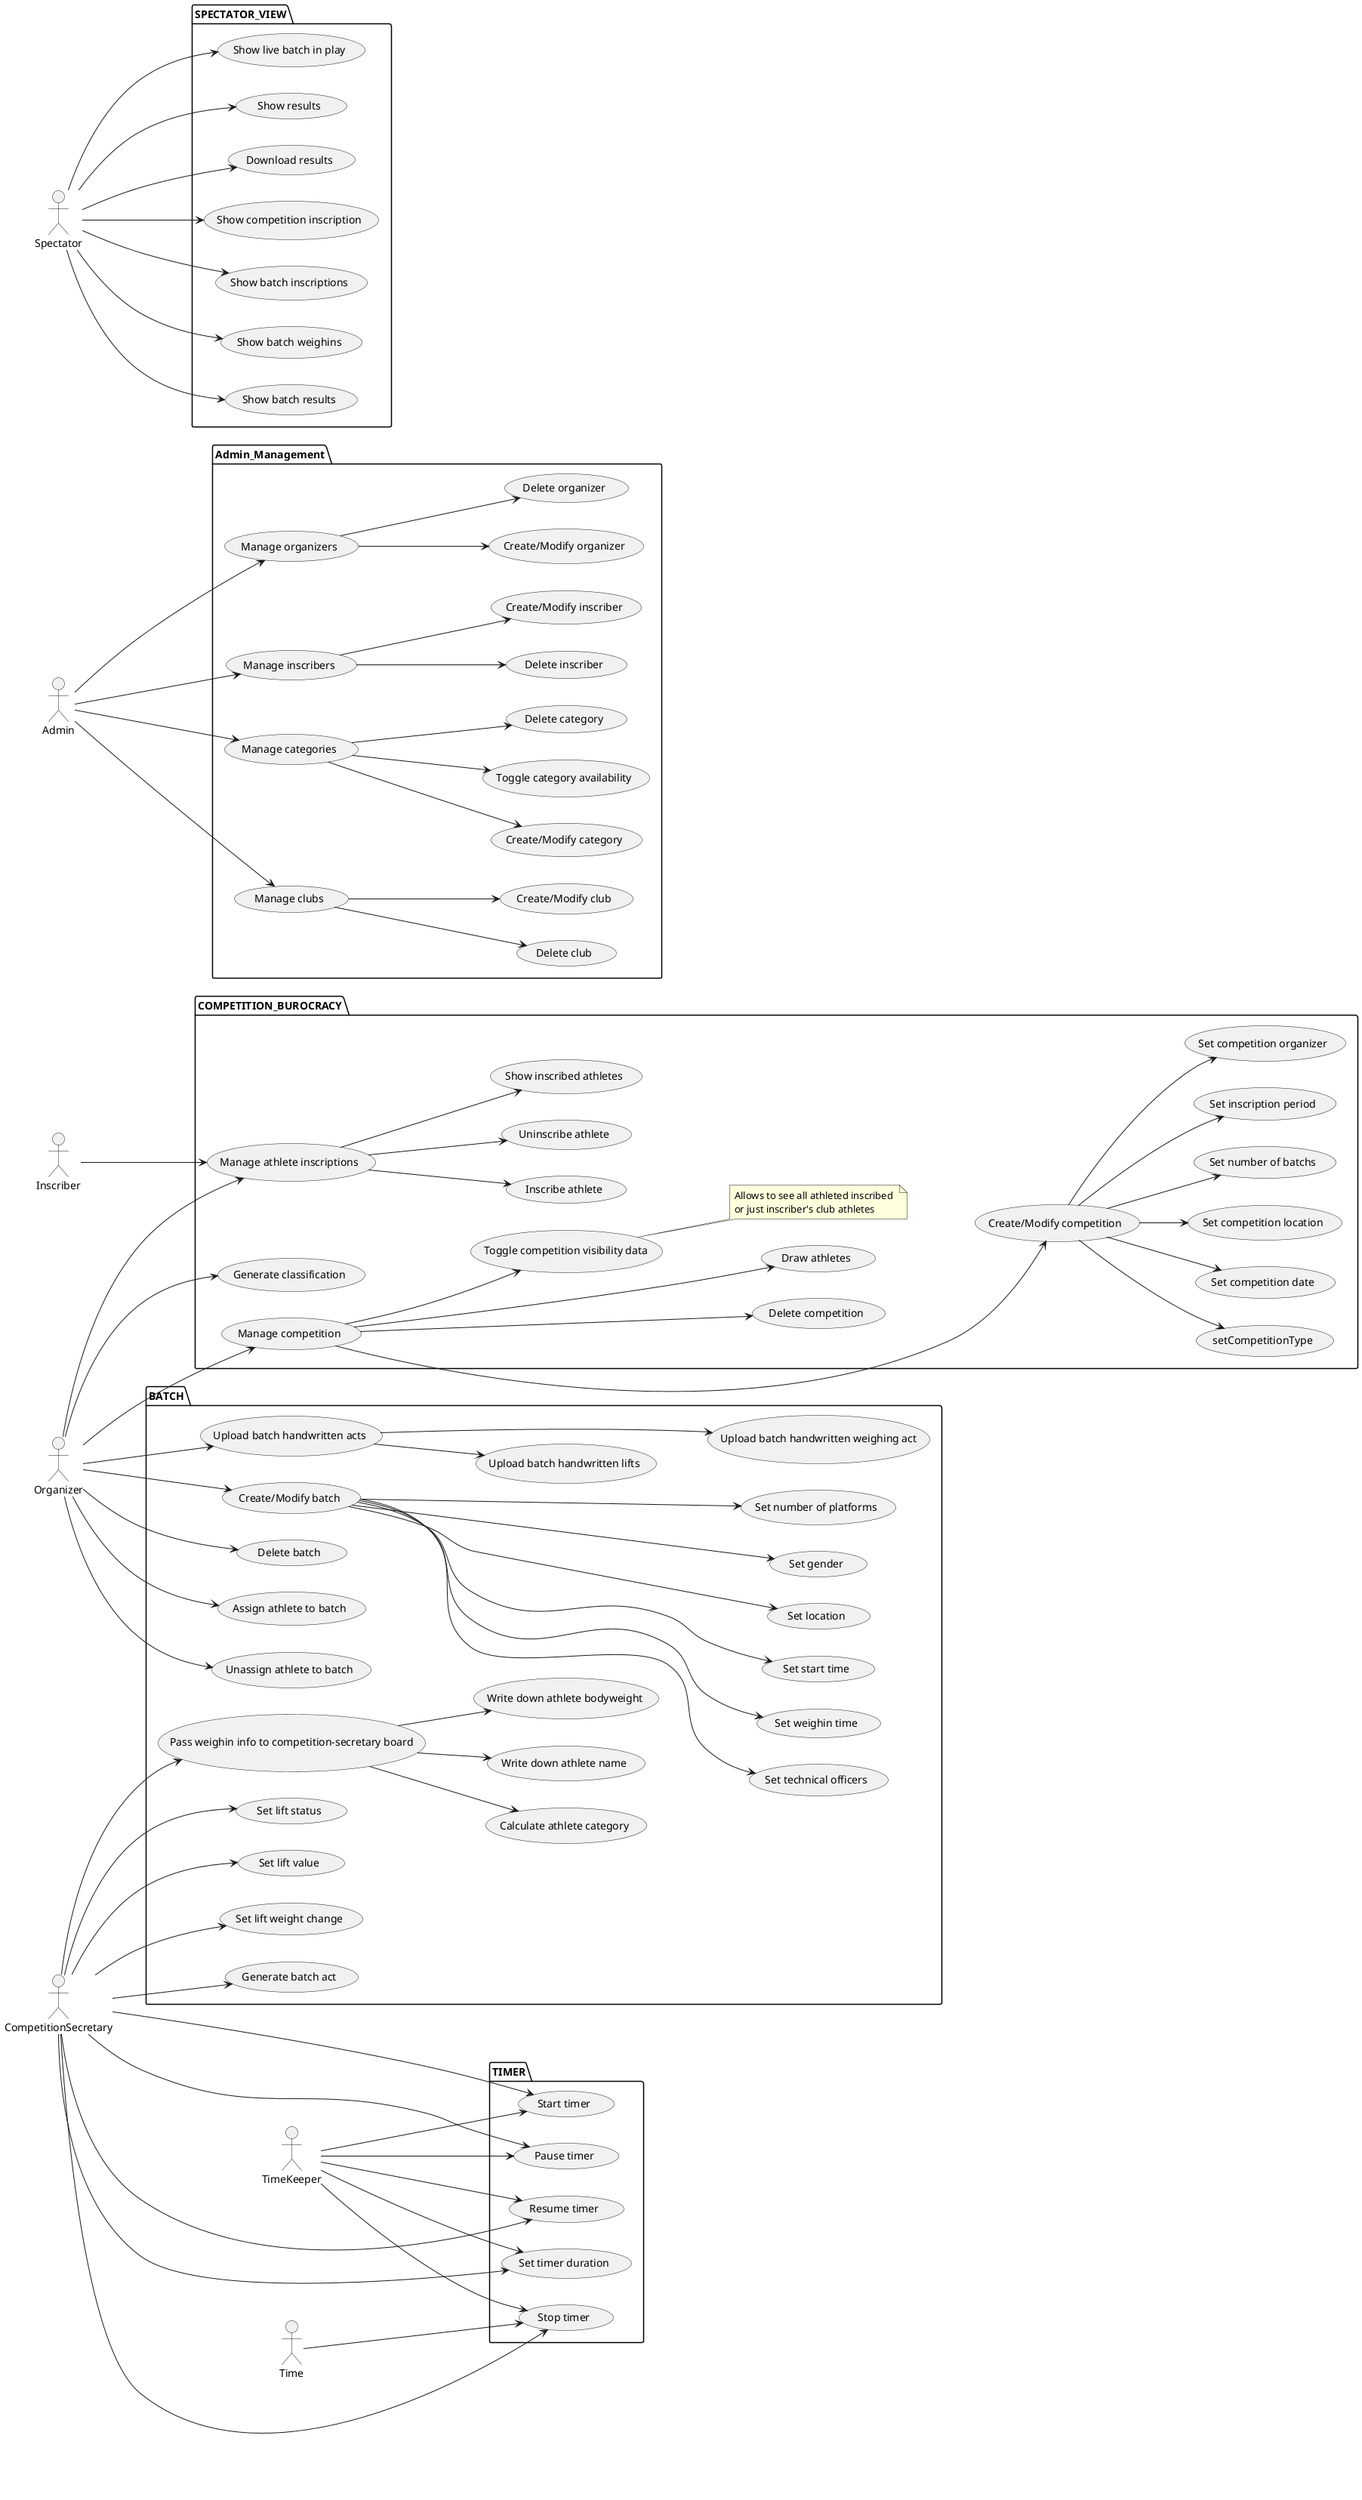 @startuml
left to right direction

actor Organizer as Organizer
actor Inscriber as Inscriber
actor Admin as Admin
actor Time as Time
actor TimeKeeper as TimeKeeper
actor Spectator as Spectator
actor CompetitionSecretary as CompetitionSecretary

package Admin_Management {
  usecase "Create/Modify club" as createClub
  usecase "Delete club" as deleteClub
  usecase "Manage clubs" as manageClubs

  usecase "Create/Modify organizer" as createOrganizer
  usecase "Delete organizer" as deleteOrganizer
  usecase "Manage organizers" as manageOrganizers

  usecase "Delete inscriber" as deleteInscriber
  usecase "Create/Modify inscriber" as createInscriber
  usecase "Manage inscribers" as manageInscribers

  usecase "Toggle category availability" as toggleCategory
  usecase "Delete category" as deleteCategory
  usecase "Create/Modify category" as createCategory
  usecase "Manage categories" as manageCategories
}

manageClubs --> createClub
manageClubs --> deleteClub
Admin --> manageClubs

manageOrganizers --> deleteOrganizer
manageOrganizers --> createOrganizer
Admin --> manageOrganizers

manageInscribers --> deleteInscriber
manageInscribers --> createInscriber
Admin --> manageInscribers

manageCategories --> deleteCategory
manageCategories --> createCategory
manageCategories --> toggleCategory
Admin --> manageCategories

package COMPETITION_BUROCRACY {
  usecase "Create/Modify competition" as createCompetition
  usecase "Delete competition" as deleteCompetition
  usecase "Manage competition" as manageCompetition

  usecase "Draw athletes" as drawAthletes
  usecase "setCompetitionType" as setCompetitionType
  usecase "Set competition date" as setCompetitionDate
  usecase "Set competition location" as setCompetitionLocation
  usecase "Set number of batchs" as setNumberOfBatchs
  usecase "Set inscription period" as setInscriptionPeriod
  usecase "Set competition organizer" as setOrganizer
  usecase "Toggle competition visibility data" as toggle
  note right of toggle : Allows to see all athleted inscribed \nor just inscriber's club athletes

  usecase "Inscribe athlete" as inscribeAthlete
  usecase "Uninscribe athlete" as uninscribeAthlete
  usecase "Show inscribed athletes" as showInscribedAthletes
  usecase "Generate classification" as generateClassification
  usecase "Manage athlete inscriptions" as manageAthleteInscriptions

  createCompetition --> setCompetitionDate
  createCompetition --> setInscriptionPeriod
  createCompetition --> setCompetitionLocation
  createCompetition --> setNumberOfBatchs
  createCompetition --> setCompetitionType
  createCompetition --> setOrganizer

  manageCompetition --> toggle
  manageCompetition ---> drawAthletes
  manageCompetition ---> deleteCompetition
  manageCompetition ----> createCompetition

  manageAthleteInscriptions --> inscribeAthlete
  manageAthleteInscriptions --> uninscribeAthlete
  manageAthleteInscriptions --> showInscribedAthletes
}

Organizer --> manageAthleteInscriptions
Inscriber --> manageAthleteInscriptions
Organizer --> manageCompetition
Organizer --> generateClassification

package BATCH {
  usecase "Create/Modify batch" as createBatch
  usecase "Delete batch" as deleteBatch
  usecase "Set weighin time" as setBatchWeightInDate
  usecase "Set start time" as setBatchStartTime
  usecase "Set location" as setBatchLocation
  usecase "Set gender" as setGender
  usecase "Set number of platforms" as platformNumber
  usecase "Set technical officers" as setTecnicalOfficers

  createBatch ---> setBatchLocation
  createBatch ---> platformNumber
  createBatch ---> setBatchWeightInDate
  createBatch ---> setBatchStartTime
  createBatch ---> setGender
  createBatch ---> setTecnicalOfficers

  usecase "Assign athlete to batch" as assignAthleteToBatch
  usecase "Unassign athlete to batch" as unassignedAthleteToBatch

  usecase "Pass weighin info to competition-secretary board" as weighToAct
  usecase "Write down athlete name" as writeDownAthleteName
  usecase "Write down athlete bodyweight" as writeDownAthleteBodyWeight
  usecase "Calculate athlete category" as calculateAthleteCategory
  usecase "Set lift status" as setLiftStatus
  usecase "Set lift value" as setLiftValue
  usecase "Set lift weight change" as setLiftWeightChange
  usecase "Generate batch act" as generateBatchAct
  usecase "Upload batch handwritten acts" as uploadActs
  usecase "Upload batch handwritten weighing act" as uploadWeightAct
  usecase "Upload batch handwritten lifts" as uploadPlays

  uploadActs ---> uploadWeightAct
  uploadActs --> uploadPlays

  weighToAct --> writeDownAthleteName
  weighToAct --> writeDownAthleteBodyWeight
  weighToAct --> calculateAthleteCategory
}

Organizer --> createBatch
Organizer --> assignAthleteToBatch
Organizer --> unassignedAthleteToBatch
Organizer --> deleteBatch
Organizer --> uploadActs
CompetitionSecretary --> weighToAct
CompetitionSecretary --> setLiftStatus
CompetitionSecretary --> setLiftValue
CompetitionSecretary --> generateBatchAct
CompetitionSecretary --> setLiftWeightChange

package TIMER {
  usecase "Start timer" as startTimer
  usecase "Pause timer" as pauseTimer
  usecase "Resume timer" as resumeTimer
  usecase "Set timer duration" as setTimerDuration
  usecase "Stop timer" as stopTimer
}

TimeKeeper --> startTimer
TimeKeeper --> pauseTimer
TimeKeeper --> resumeTimer
TimeKeeper --> stopTimer
TimeKeeper --> setTimerDuration
Time --> stopTimer

CompetitionSecretary ---> startTimer
CompetitionSecretary ---> pauseTimer
CompetitionSecretary ---> resumeTimer
CompetitionSecretary ---> stopTimer
CompetitionSecretary ---> setTimerDuration


package SPECTATOR_VIEW {
  usecase "Show competition inscription" as showCompetitionData
  usecase "Show batch inscriptions" as showBatchInscriptions
  usecase "Show batch weighins" as showBatchWeighins
  usecase "Show batch results" as showFinishedBatchsData
  usecase "Show live batch in play" as showLiveBatchInPlay
  usecase "Show results" as showResults
  usecase "Download results" as downloadResults
}
Spectator --> showCompetitionData
Spectator --> showBatchInscriptions
Spectator --> showBatchWeighins
Spectator --> showFinishedBatchsData
Spectator --> showLiveBatchInPlay
Spectator --> showResults
Spectator --> downloadResults
@enduml
